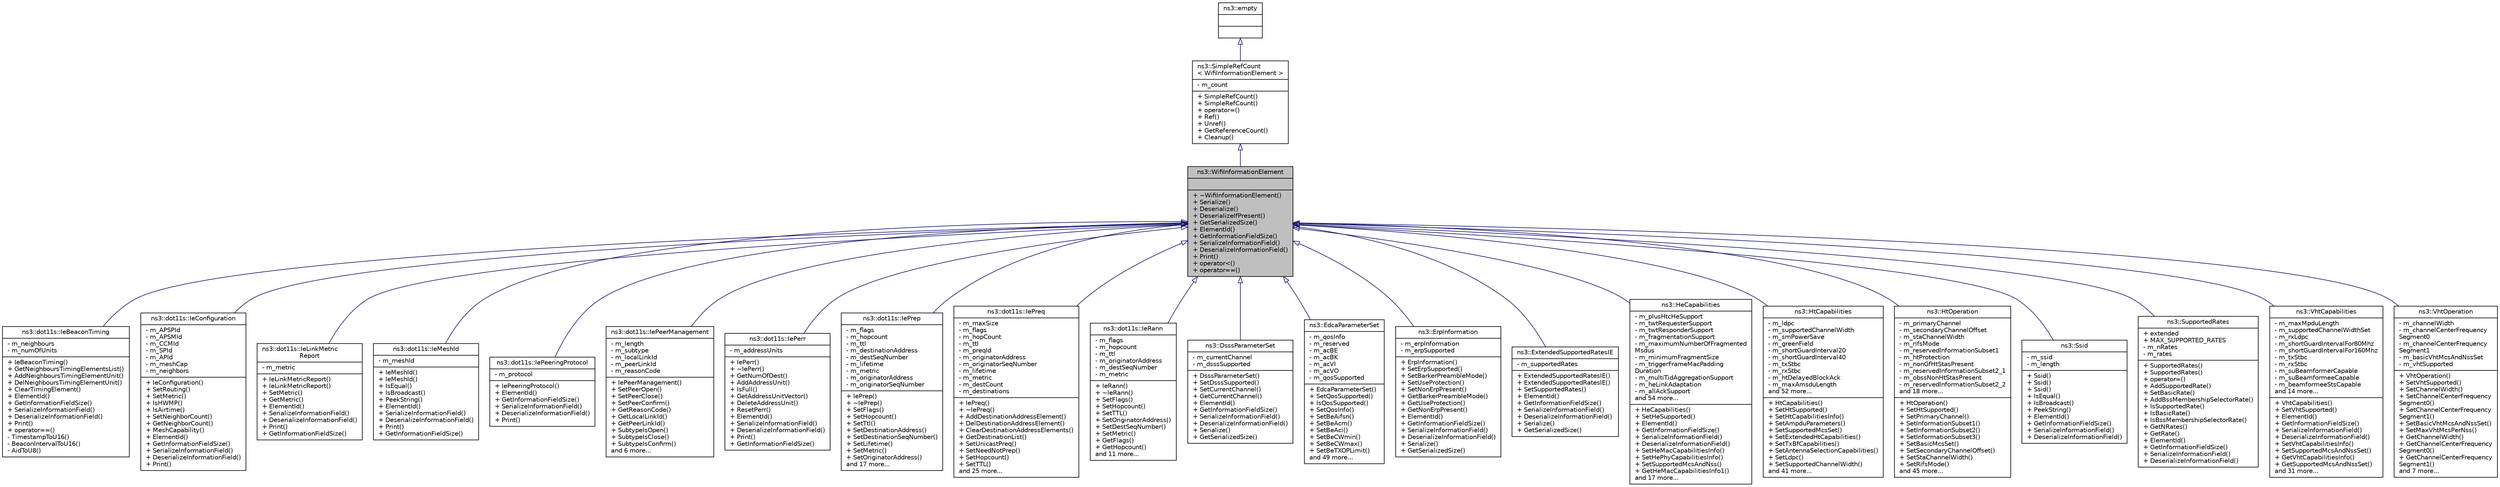 digraph "ns3::WifiInformationElement"
{
  edge [fontname="Helvetica",fontsize="10",labelfontname="Helvetica",labelfontsize="10"];
  node [fontname="Helvetica",fontsize="10",shape=record];
  Node1 [label="{ns3::WifiInformationElement\n||+ ~WifiInformationElement()\l+ Serialize()\l+ Deserialize()\l+ DeserializeIfPresent()\l+ GetSerializedSize()\l+ ElementId()\l+ GetInformationFieldSize()\l+ SerializeInformationField()\l+ DeserializeInformationField()\l+ Print()\l+ operator\<()\l+ operator==()\l}",height=0.2,width=0.4,color="black", fillcolor="grey75", style="filled", fontcolor="black"];
  Node2 -> Node1 [dir="back",color="midnightblue",fontsize="10",style="solid",arrowtail="onormal"];
  Node2 [label="{ns3::SimpleRefCount\l\< WifiInformationElement \>\n|- m_count\l|+ SimpleRefCount()\l+ SimpleRefCount()\l+ operator=()\l+ Ref()\l+ Unref()\l+ GetReferenceCount()\l+ Cleanup()\l}",height=0.2,width=0.4,color="black", fillcolor="white", style="filled",URL="$da/da1/classns3_1_1SimpleRefCount.html"];
  Node3 -> Node2 [dir="back",color="midnightblue",fontsize="10",style="solid",arrowtail="onormal"];
  Node3 [label="{ns3::empty\n||}",height=0.2,width=0.4,color="black", fillcolor="white", style="filled",URL="$d9/d6a/classns3_1_1empty.html",tooltip="make Callback use a separate empty type "];
  Node1 -> Node4 [dir="back",color="midnightblue",fontsize="10",style="solid",arrowtail="onormal"];
  Node4 [label="{ns3::dot11s::IeBeaconTiming\n|- m_neighbours\l- m_numOfUnits\l|+ IeBeaconTiming()\l+ GetNeighboursTimingElementsList()\l+ AddNeighboursTimingElementUnit()\l+ DelNeighboursTimingElementUnit()\l+ ClearTimingElement()\l+ ElementId()\l+ GetInformationFieldSize()\l+ SerializeInformationField()\l+ DeserializeInformationField()\l+ Print()\l+ operator==()\l- TimestampToU16()\l- BeaconIntervalToU16()\l- AidToU8()\l}",height=0.2,width=0.4,color="black", fillcolor="white", style="filled",URL="$db/d28/classns3_1_1dot11s_1_1IeBeaconTiming.html",tooltip="See 7.3.2.89 of 802.11s draft 2.07. "];
  Node1 -> Node5 [dir="back",color="midnightblue",fontsize="10",style="solid",arrowtail="onormal"];
  Node5 [label="{ns3::dot11s::IeConfiguration\n|- m_APSPId\l- m_APSMId\l- m_CCMId\l- m_SPId\l- m_APId\l- m_meshCap\l- m_neighbors\l|+ IeConfiguration()\l+ SetRouting()\l+ SetMetric()\l+ IsHWMP()\l+ IsAirtime()\l+ SetNeighborCount()\l+ GetNeighborCount()\l+ MeshCapability()\l+ ElementId()\l+ GetInformationFieldSize()\l+ SerializeInformationField()\l+ DeserializeInformationField()\l+ Print()\l}",height=0.2,width=0.4,color="black", fillcolor="white", style="filled",URL="$d0/d3e/classns3_1_1dot11s_1_1IeConfiguration.html",tooltip="Describes Mesh Configuration Element see 7.3.2.86 of 802.11s draft 3.0. "];
  Node1 -> Node6 [dir="back",color="midnightblue",fontsize="10",style="solid",arrowtail="onormal"];
  Node6 [label="{ns3::dot11s::IeLinkMetric\lReport\n|- m_metric\l|+ IeLinkMetricReport()\l+ IeLinkMetricReport()\l+ SetMetric()\l+ GetMetric()\l+ ElementId()\l+ SerializeInformationField()\l+ DeserializeInformationField()\l+ Print()\l+ GetInformationFieldSize()\l}",height=0.2,width=0.4,color="black", fillcolor="white", style="filled",URL="$d8/d8f/classns3_1_1dot11s_1_1IeLinkMetricReport.html",tooltip="a IEEE 802.11s Mesh ID 7.3.2.88 of 802.11s draft 3.0 "];
  Node1 -> Node7 [dir="back",color="midnightblue",fontsize="10",style="solid",arrowtail="onormal"];
  Node7 [label="{ns3::dot11s::IeMeshId\n|- m_meshId\l|+ IeMeshId()\l+ IeMeshId()\l+ IsEqual()\l+ IsBroadcast()\l+ PeekString()\l+ ElementId()\l+ SerializeInformationField()\l+ DeserializeInformationField()\l+ Print()\l+ GetInformationFieldSize()\l}",height=0.2,width=0.4,color="black", fillcolor="white", style="filled",URL="$d5/d44/classns3_1_1dot11s_1_1IeMeshId.html",tooltip="a IEEE 802.11 Mesh ID element (Section 8.4.2.101 of IEEE 802.11-2012) "];
  Node1 -> Node8 [dir="back",color="midnightblue",fontsize="10",style="solid",arrowtail="onormal"];
  Node8 [label="{ns3::dot11s::IePeeringProtocol\n|- m_protocol\l|+ IePeeringProtocol()\l+ ElementId()\l+ GetInformationFieldSize()\l+ SerializeInformationField()\l+ DeserializeInformationField()\l+ Print()\l}",height=0.2,width=0.4,color="black", fillcolor="white", style="filled",URL="$d5/dc0/classns3_1_1dot11s_1_1IePeeringProtocol.html",tooltip="Mesh Peering Protocol Identifier information element Note that it does not permit to set any value be..."];
  Node1 -> Node9 [dir="back",color="midnightblue",fontsize="10",style="solid",arrowtail="onormal"];
  Node9 [label="{ns3::dot11s::IePeerManagement\n|- m_length\l- m_subtype\l- m_localLinkId\l- m_peerLinkId\l- m_reasonCode\l|+ IePeerManagement()\l+ SetPeerOpen()\l+ SetPeerClose()\l+ SetPeerConfirm()\l+ GetReasonCode()\l+ GetLocalLinkId()\l+ GetPeerLinkId()\l+ SubtypeIsOpen()\l+ SubtypeIsClose()\l+ SubtypeIsConfirm()\land 6 more...\l}",height=0.2,width=0.4,color="black", fillcolor="white", style="filled",URL="$d6/d50/classns3_1_1dot11s_1_1IePeerManagement.html",tooltip="according to IEEE 802.11 - 2012 "];
  Node1 -> Node10 [dir="back",color="midnightblue",fontsize="10",style="solid",arrowtail="onormal"];
  Node10 [label="{ns3::dot11s::IePerr\n|- m_addressUnits\l|+ IePerr()\l+ ~IePerr()\l+ GetNumOfDest()\l+ AddAddressUnit()\l+ IsFull()\l+ GetAddressUnitVector()\l+ DeleteAddressUnit()\l+ ResetPerr()\l+ ElementId()\l+ SerializeInformationField()\l+ DeserializeInformationField()\l+ Print()\l+ GetInformationFieldSize()\l}",height=0.2,width=0.4,color="black", fillcolor="white", style="filled",URL="$d0/d39/classns3_1_1dot11s_1_1IePerr.html",tooltip="See 7.3.2.98 of 802.11s draft 2.07. "];
  Node1 -> Node11 [dir="back",color="midnightblue",fontsize="10",style="solid",arrowtail="onormal"];
  Node11 [label="{ns3::dot11s::IePrep\n|- m_flags\l- m_hopcount\l- m_ttl\l- m_destinationAddress\l- m_destSeqNumber\l- m_lifetime\l- m_metric\l- m_originatorAddress\l- m_originatorSeqNumber\l|+ IePrep()\l+ ~IePrep()\l+ SetFlags()\l+ SetHopcount()\l+ SetTtl()\l+ SetDestinationAddress()\l+ SetDestinationSeqNumber()\l+ SetLifetime()\l+ SetMetric()\l+ SetOriginatorAddress()\land 17 more...\l}",height=0.2,width=0.4,color="black", fillcolor="white", style="filled",URL="$d9/d1f/classns3_1_1dot11s_1_1IePrep.html",tooltip="See 7.3.2.97 of 802.11s draft 2.07. "];
  Node1 -> Node12 [dir="back",color="midnightblue",fontsize="10",style="solid",arrowtail="onormal"];
  Node12 [label="{ns3::dot11s::IePreq\n|- m_maxSize\l- m_flags\l- m_hopCount\l- m_ttl\l- m_preqId\l- m_originatorAddress\l- m_originatorSeqNumber\l- m_lifetime\l- m_metric\l- m_destCount\l- m_destinations\l|+ IePreq()\l+ ~IePreq()\l+ AddDestinationAddressElement()\l+ DelDestinationAddressElement()\l+ ClearDestinationAddressElements()\l+ GetDestinationList()\l+ SetUnicastPreq()\l+ SetNeedNotPrep()\l+ SetHopcount()\l+ SetTTL()\land 25 more...\l}",height=0.2,width=0.4,color="black", fillcolor="white", style="filled",URL="$da/d9b/classns3_1_1dot11s_1_1IePreq.html",tooltip="See 7.3.2.96 of 802.11s draft 2.07. "];
  Node1 -> Node13 [dir="back",color="midnightblue",fontsize="10",style="solid",arrowtail="onormal"];
  Node13 [label="{ns3::dot11s::IeRann\n|- m_flags\l- m_hopcount\l- m_ttl\l- m_originatorAddress\l- m_destSeqNumber\l- m_metric\l|+ IeRann()\l+ ~IeRann()\l+ SetFlags()\l+ SetHopcount()\l+ SetTTL()\l+ SetOriginatorAddress()\l+ SetDestSeqNumber()\l+ SetMetric()\l+ GetFlags()\l+ GetHopcount()\land 11 more...\l}",height=0.2,width=0.4,color="black", fillcolor="white", style="filled",URL="$d8/d82/classns3_1_1dot11s_1_1IeRann.html",tooltip="Root announcement (RANN) element. "];
  Node1 -> Node14 [dir="back",color="midnightblue",fontsize="10",style="solid",arrowtail="onormal"];
  Node14 [label="{ns3::DsssParameterSet\n|- m_currentChannel\l- m_dsssSupported\l|+ DsssParameterSet()\l+ SetDsssSupported()\l+ SetCurrentChannel()\l+ GetCurrentChannel()\l+ ElementId()\l+ GetInformationFieldSize()\l+ SerializeInformationField()\l+ DeserializeInformationField()\l+ Serialize()\l+ GetSerializedSize()\l}",height=0.2,width=0.4,color="black", fillcolor="white", style="filled",URL="$d5/dc1/classns3_1_1DsssParameterSet.html",tooltip="The DSSS Parameter SetThis class knows how to serialise and deserialise the DSSS Parameter Set..."];
  Node1 -> Node15 [dir="back",color="midnightblue",fontsize="10",style="solid",arrowtail="onormal"];
  Node15 [label="{ns3::EdcaParameterSet\n|- m_qosInfo\l- m_reserved\l- m_acBE\l- m_acBK\l- m_acVI\l- m_acVO\l- m_qosSupported\l|+ EdcaParameterSet()\l+ SetQosSupported()\l+ IsQosSupported()\l+ SetQosInfo()\l+ SetBeAifsn()\l+ SetBeAcm()\l+ SetBeAci()\l+ SetBeCWmin()\l+ SetBeCWmax()\l+ SetBeTXOPLimit()\land 49 more...\l}",height=0.2,width=0.4,color="black", fillcolor="white", style="filled",URL="$d7/d50/classns3_1_1EdcaParameterSet.html",tooltip="The EDCA Parameter SetThis class knows how to serialise and deserialise the EDCA Parameter Set..."];
  Node1 -> Node16 [dir="back",color="midnightblue",fontsize="10",style="solid",arrowtail="onormal"];
  Node16 [label="{ns3::ErpInformation\n|- m_erpInformation\l- m_erpSupported\l|+ ErpInformation()\l+ SetErpSupported()\l+ SetBarkerPreambleMode()\l+ SetUseProtection()\l+ SetNonErpPresent()\l+ GetBarkerPreambleMode()\l+ GetUseProtection()\l+ GetNonErpPresent()\l+ ElementId()\l+ GetInformationFieldSize()\l+ SerializeInformationField()\l+ DeserializeInformationField()\l+ Serialize()\l+ GetSerializedSize()\l}",height=0.2,width=0.4,color="black", fillcolor="white", style="filled",URL="$db/d32/classns3_1_1ErpInformation.html",tooltip="The ErpInformation Information ElementThis class knows how to serialise and deserialise the ErpInform..."];
  Node1 -> Node17 [dir="back",color="midnightblue",fontsize="10",style="solid",arrowtail="onormal"];
  Node17 [label="{ns3::ExtendedSupportedRatesIE\n|- m_supportedRates\l|+ ExtendedSupportedRatesIE()\l+ ExtendedSupportedRatesIE()\l+ SetSupportedRates()\l+ ElementId()\l+ GetInformationFieldSize()\l+ SerializeInformationField()\l+ DeserializeInformationField()\l+ Serialize()\l+ GetSerializedSize()\l}",height=0.2,width=0.4,color="black", fillcolor="white", style="filled",URL="$d9/d48/classns3_1_1ExtendedSupportedRatesIE.html",tooltip="The Extended Supported Rates Information ElementThis class knows how to serialise and deserialise the..."];
  Node1 -> Node18 [dir="back",color="midnightblue",fontsize="10",style="solid",arrowtail="onormal"];
  Node18 [label="{ns3::HeCapabilities\n|- m_plusHtcHeSupport\l- m_twtRequesterSupport\l- m_twtResponderSupport\l- m_fragmentationSupport\l- m_maximumNumberOfFragmented\lMsdus\l- m_minimumFragmentSize\l- m_triggerFrameMacPadding\lDuration\l- m_multiTidAggregationSupport\l- m_heLinkAdaptation\l- m_allAckSupport\land 54 more...\l|+ HeCapabilities()\l+ SetHeSupported()\l+ ElementId()\l+ GetInformationFieldSize()\l+ SerializeInformationField()\l+ DeserializeInformationField()\l+ SetHeMacCapabilitiesInfo()\l+ SetHePhyCapabilitiesInfo()\l+ SetSupportedMcsAndNss()\l+ GetHeMacCapabilitiesInfo1()\land 17 more...\l}",height=0.2,width=0.4,color="black", fillcolor="white", style="filled",URL="$d4/d41/classns3_1_1HeCapabilities.html"];
  Node1 -> Node19 [dir="back",color="midnightblue",fontsize="10",style="solid",arrowtail="onormal"];
  Node19 [label="{ns3::HtCapabilities\n|- m_ldpc\l- m_supportedChannelWidth\l- m_smPowerSave\l- m_greenField\l- m_shortGuardInterval20\l- m_shortGuardInterval40\l- m_txStbc\l- m_rxStbc\l- m_htDelayedBlockAck\l- m_maxAmsduLength\land 52 more...\l|+ HtCapabilities()\l+ SetHtSupported()\l+ SetHtCapabilitiesInfo()\l+ SetAmpduParameters()\l+ SetSupportedMcsSet()\l+ SetExtendedHtCapabilities()\l+ SetTxBfCapabilities()\l+ SetAntennaSelectionCapabilities()\l+ SetLdpc()\l+ SetSupportedChannelWidth()\land 41 more...\l}",height=0.2,width=0.4,color="black", fillcolor="white", style="filled",URL="$d8/de7/classns3_1_1HtCapabilities.html",tooltip="The HT Capabilities Information ElementThis class knows how to serialise and deserialise the HT Capab..."];
  Node1 -> Node20 [dir="back",color="midnightblue",fontsize="10",style="solid",arrowtail="onormal"];
  Node20 [label="{ns3::HtOperation\n|- m_primaryChannel\l- m_secondaryChannelOffset\l- m_staChannelWidth\l- m_rifsMode\l- m_reservedInformationSubset1\l- m_htProtection\l- m_nonGfHtStasPresent\l- m_reservedInformationSubset2_1\l- m_obssNonHtStasPresent\l- m_reservedInformationSubset2_2\land 18 more...\l|+ HtOperation()\l+ SetHtSupported()\l+ SetPrimaryChannel()\l+ SetInformationSubset1()\l+ SetInformationSubset2()\l+ SetInformationSubset3()\l+ SetBasicMcsSet()\l+ SetSecondaryChannelOffset()\l+ SetStaChannelWidth()\l+ SetRifsMode()\land 45 more...\l}",height=0.2,width=0.4,color="black", fillcolor="white", style="filled",URL="$db/dc6/classns3_1_1HtOperation.html",tooltip="The HT Operation Information ElementThis class knows how to serialise and deserialise the HT Operatio..."];
  Node1 -> Node21 [dir="back",color="midnightblue",fontsize="10",style="solid",arrowtail="onormal"];
  Node21 [label="{ns3::Ssid\n|- m_ssid\l- m_length\l|+ Ssid()\l+ Ssid()\l+ Ssid()\l+ IsEqual()\l+ IsBroadcast()\l+ PeekString()\l+ ElementId()\l+ GetInformationFieldSize()\l+ SerializeInformationField()\l+ DeserializeInformationField()\l}",height=0.2,width=0.4,color="black", fillcolor="white", style="filled",URL="$db/da2/classns3_1_1Ssid.html"];
  Node1 -> Node22 [dir="back",color="midnightblue",fontsize="10",style="solid",arrowtail="onormal"];
  Node22 [label="{ns3::SupportedRates\n|+ extended\l+ MAX_SUPPORTED_RATES\l- m_nRates\l- m_rates\l|+ SupportedRates()\l+ SupportedRates()\l+ operator=()\l+ AddSupportedRate()\l+ SetBasicRate()\l+ AddBssMembershipSelectorRate()\l+ IsSupportedRate()\l+ IsBasicRate()\l+ IsBssMembershipSelectorRate()\l+ GetNRates()\l+ GetRate()\l+ ElementId()\l+ GetInformationFieldSize()\l+ SerializeInformationField()\l+ DeserializeInformationField()\l}",height=0.2,width=0.4,color="black", fillcolor="white", style="filled",URL="$de/de8/classns3_1_1SupportedRates.html",tooltip="The Supported Rates Information ElementThis class knows how to serialise and deserialise the Supporte..."];
  Node1 -> Node23 [dir="back",color="midnightblue",fontsize="10",style="solid",arrowtail="onormal"];
  Node23 [label="{ns3::VhtCapabilities\n|- m_maxMpduLength\l- m_supportedChannelWidthSet\l- m_rxLdpc\l- m_shortGuardIntervalFor80Mhz\l- m_shortGuardIntervalFor160Mhz\l- m_txStbc\l- m_rxStbc\l- m_suBeamformerCapable\l- m_suBeamformeeCapable\l- m_beamformeeStsCapable\land 14 more...\l|+ VhtCapabilities()\l+ SetVhtSupported()\l+ ElementId()\l+ GetInformationFieldSize()\l+ SerializeInformationField()\l+ DeserializeInformationField()\l+ SetVhtCapabilitiesInfo()\l+ SetSupportedMcsAndNssSet()\l+ GetVhtCapabilitiesInfo()\l+ GetSupportedMcsAndNssSet()\land 31 more...\l}",height=0.2,width=0.4,color="black", fillcolor="white", style="filled",URL="$de/de4/classns3_1_1VhtCapabilities.html"];
  Node1 -> Node24 [dir="back",color="midnightblue",fontsize="10",style="solid",arrowtail="onormal"];
  Node24 [label="{ns3::VhtOperation\n|- m_channelWidth\l- m_channelCenterFrequency\lSegment0\l- m_channelCenterFrequency\lSegment1\l- m_basicVhtMcsAndNssSet\l- m_vhtSupported\l|+ VhtOperation()\l+ SetVhtSupported()\l+ SetChannelWidth()\l+ SetChannelCenterFrequency\lSegment0()\l+ SetChannelCenterFrequency\lSegment1()\l+ SetBasicVhtMcsAndNssSet()\l+ SetMaxVhtMcsPerNss()\l+ GetChannelWidth()\l+ GetChannelCenterFrequency\lSegment0()\l+ GetChannelCenterFrequency\lSegment1()\land 7 more...\l}",height=0.2,width=0.4,color="black", fillcolor="white", style="filled",URL="$d7/d41/classns3_1_1VhtOperation.html",tooltip="The VHT Operation Information ElementThis class knows how to serialise and deserialise the VHT Operat..."];
}
